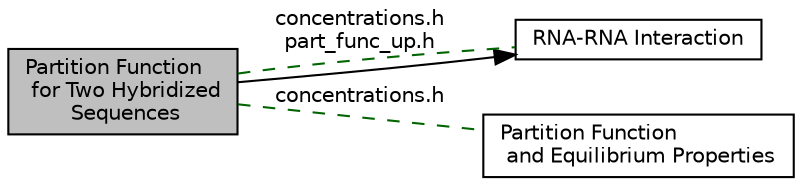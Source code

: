 digraph "Partition Function for Two Hybridized Sequences"
{
  bgcolor="transparent";
  edge [fontname="Helvetica",fontsize="10",labelfontname="Helvetica",labelfontsize="10"];
  node [fontname="Helvetica",fontsize="10",shape=box];
  rankdir=LR;
  Node2 [label="Partition Function\l and Equilibrium Properties",height=0.2,width=0.4,color="black",URL="$group__pf__fold.html",tooltip="Compute the partition function to assess various equilibrium properties."];
  Node1 [label="RNA-RNA Interaction",height=0.2,width=0.4,color="black",URL="$group__cofold.html",tooltip=" "];
  Node0 [label="Partition Function\l for Two Hybridized\l Sequences",height=0.2,width=0.4,color="black", fillcolor="grey75", style="filled", fontcolor="black",tooltip="Partition Function Cofolding."];
  Node1->Node0 [shape=plaintext, dir="back", style="solid"];
  Node0->Node2 [shape=plaintext, label="concentrations.h", color="darkgreen", dir="none", style="dashed"];
  Node0->Node1 [shape=plaintext, label="concentrations.h\npart_func_up.h", color="darkgreen", dir="none", style="dashed"];
}
